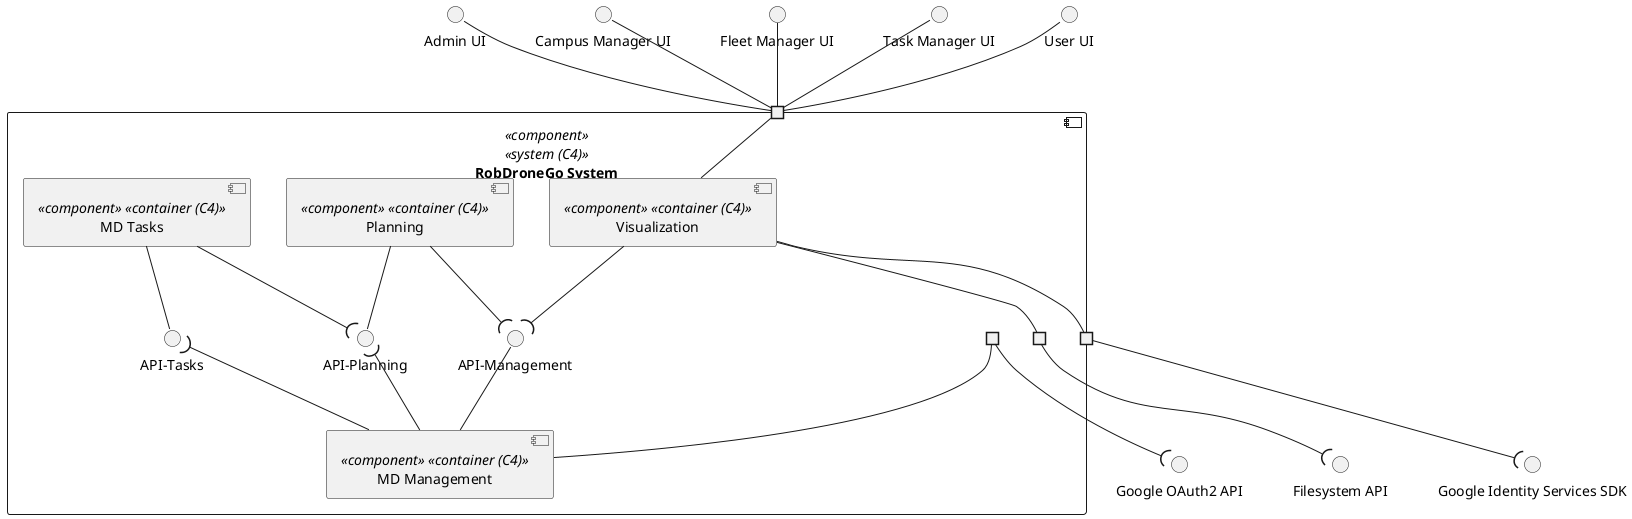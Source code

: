 @startuml logical-view

interface "Admin UI" as AUI
interface "Campus Manager UI" as CUI
interface "Fleet Manager UI" as FUI
interface "Task Manager UI" as TUI
interface "User UI" as UUI
interface "Filesystem API" as FS
interface "Google OAuth2 API" as GA
interface "Google Identity Services SDK" as GS

component "RobDroneGo System" <<component>> <<system (C4)>> {
  portin " " as P1
  portout " " as P2
  portout " " as P3
  portout " " as P4

  Interface "API-Management" as API
  Interface "API-Planning" as PAPI
  Interface "API-Tasks" as TAPI
  
  component "Visualization" as V <<component>> <<container (C4)>> {
  }

  component "MD Management" as MDM <<component>> <<container (C4)>> {
  }

  component "Planning" as P <<component>> <<container (C4)>> {
  }

  component "MD Tasks" as MDT <<component>> <<container (C4)>> {
  }
}


V -- P1
V -- P2
V -- P4
MDM -up- API
MDM -- P3
V --( API
P --( API
P -- PAPI
MDM -up-( PAPI
MDT -- TAPI
MDM -up-( TAPI
MDT --( PAPI

AUI -- P1
CUI -- P1
FUI -- P1
TUI -- P1
UUI -- P1
P2 --( FS
P3 --( GA
P4 --( GS

@enduml
